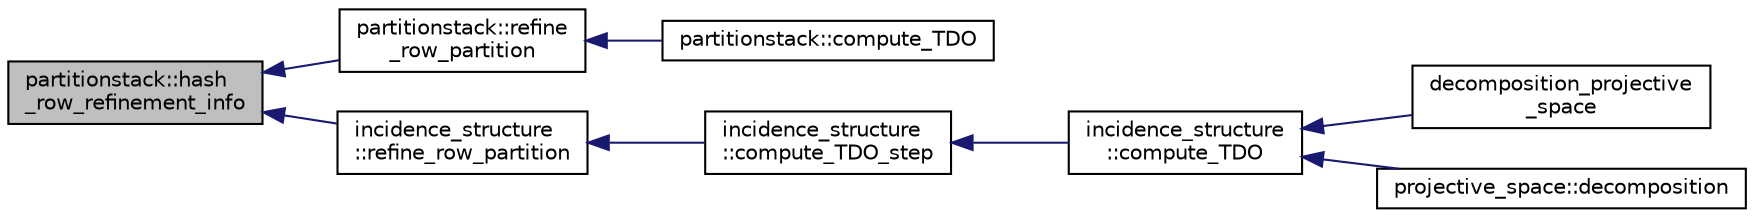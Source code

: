 digraph "partitionstack::hash_row_refinement_info"
{
  edge [fontname="Helvetica",fontsize="10",labelfontname="Helvetica",labelfontsize="10"];
  node [fontname="Helvetica",fontsize="10",shape=record];
  rankdir="LR";
  Node281 [label="partitionstack::hash\l_row_refinement_info",height=0.2,width=0.4,color="black", fillcolor="grey75", style="filled", fontcolor="black"];
  Node281 -> Node282 [dir="back",color="midnightblue",fontsize="10",style="solid",fontname="Helvetica"];
  Node282 [label="partitionstack::refine\l_row_partition",height=0.2,width=0.4,color="black", fillcolor="white", style="filled",URL="$d3/d87/classpartitionstack.html#aa52dc8b86c34cf2455733e58e4f0e9e0"];
  Node282 -> Node283 [dir="back",color="midnightblue",fontsize="10",style="solid",fontname="Helvetica"];
  Node283 [label="partitionstack::compute_TDO",height=0.2,width=0.4,color="black", fillcolor="white", style="filled",URL="$d3/d87/classpartitionstack.html#a40d83b004c2f2312d231de8bab671ebb"];
  Node281 -> Node284 [dir="back",color="midnightblue",fontsize="10",style="solid",fontname="Helvetica"];
  Node284 [label="incidence_structure\l::refine_row_partition",height=0.2,width=0.4,color="black", fillcolor="white", style="filled",URL="$da/d8a/classincidence__structure.html#a6e1419be9f59e69fd83b44e6b11905ea"];
  Node284 -> Node285 [dir="back",color="midnightblue",fontsize="10",style="solid",fontname="Helvetica"];
  Node285 [label="incidence_structure\l::compute_TDO_step",height=0.2,width=0.4,color="black", fillcolor="white", style="filled",URL="$da/d8a/classincidence__structure.html#a6175accaa64033df34d722c594a8b827"];
  Node285 -> Node286 [dir="back",color="midnightblue",fontsize="10",style="solid",fontname="Helvetica"];
  Node286 [label="incidence_structure\l::compute_TDO",height=0.2,width=0.4,color="black", fillcolor="white", style="filled",URL="$da/d8a/classincidence__structure.html#a617e41f176be4a8d522036666342f65e"];
  Node286 -> Node287 [dir="back",color="midnightblue",fontsize="10",style="solid",fontname="Helvetica"];
  Node287 [label="decomposition_projective\l_space",height=0.2,width=0.4,color="black", fillcolor="white", style="filled",URL="$df/d74/tl__geometry_8h.html#a82c6b40b3138e3e5bae2299d49680ac1"];
  Node286 -> Node288 [dir="back",color="midnightblue",fontsize="10",style="solid",fontname="Helvetica"];
  Node288 [label="projective_space::decomposition",height=0.2,width=0.4,color="black", fillcolor="white", style="filled",URL="$d2/d17/classprojective__space.html#ae060ee525e7a974bce04d78be7f6dd51"];
}
